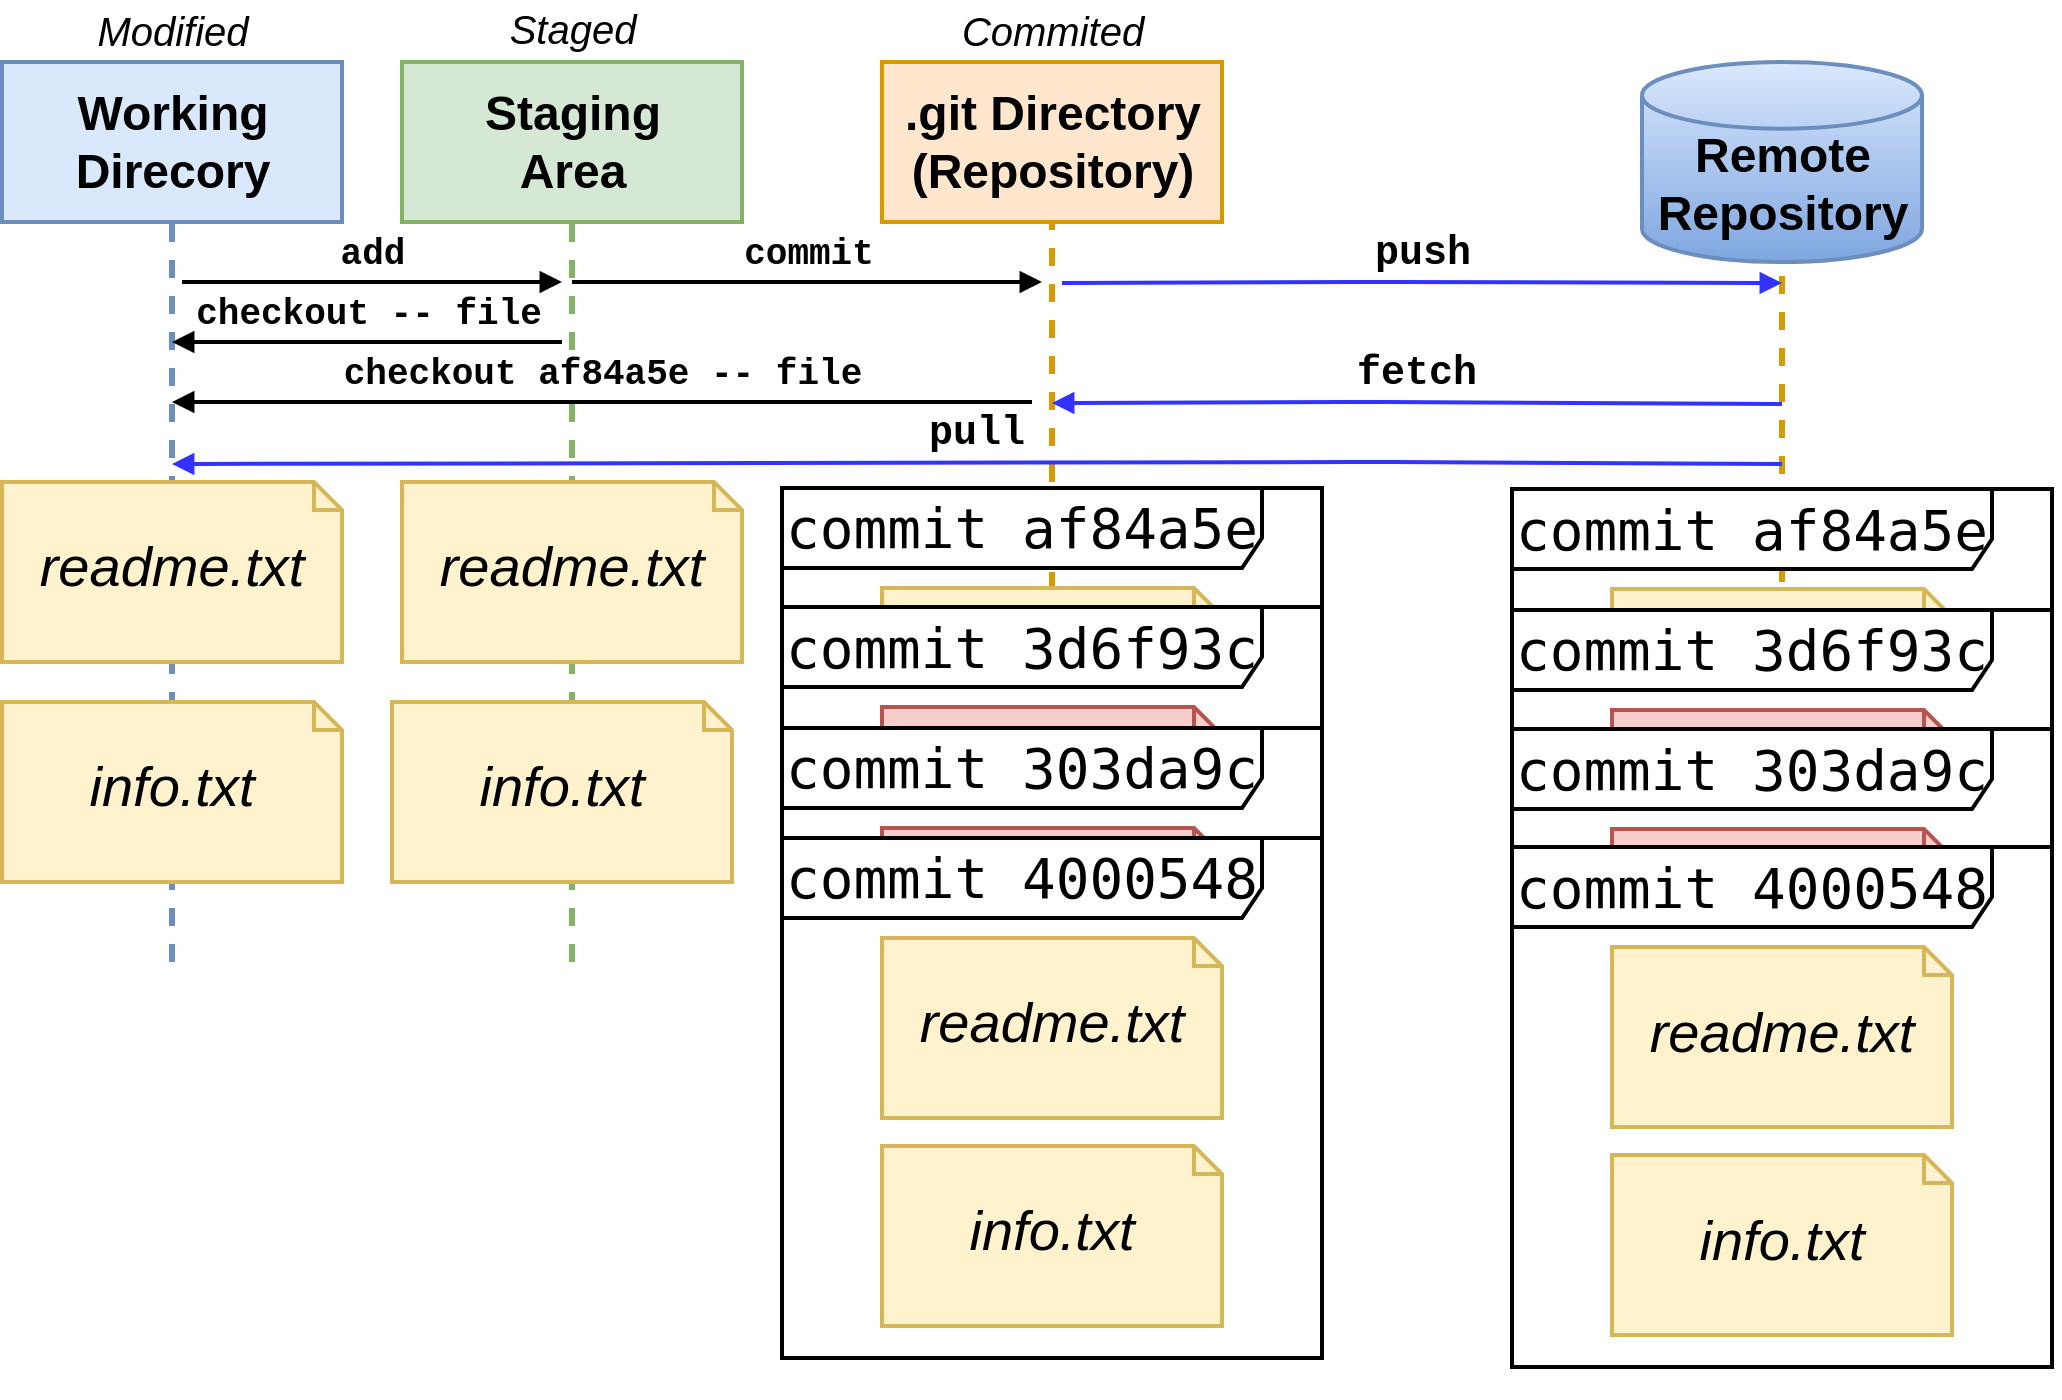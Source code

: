 <mxfile version="10.6.1" type="device"><diagram id="aoq1DbCRH0Eex9IWt6IT" name="Page-1"><mxGraphModel dx="842" dy="657" grid="0" gridSize="10" guides="1" tooltips="1" connect="1" arrows="1" fold="1" page="1" pageScale="1" pageWidth="1169" pageHeight="827" math="0" shadow="0"><root><mxCell id="0"/><mxCell id="1" parent="0"/><mxCell id="Ev2ssglDCKPvoKZEeSkC-5" value="&lt;font&gt;&lt;font&gt;&lt;font&gt;&lt;font&gt;&lt;font&gt;&lt;font&gt;&lt;font&gt;&lt;font&gt;&lt;font&gt;&lt;font&gt;&lt;font&gt;&lt;font&gt;&lt;font&gt;&lt;font&gt;&lt;font face=&quot;Courier New&quot; size=&quot;1&quot;&gt;&lt;b style=&quot;font-size: 18px&quot;&gt;add&lt;/b&gt;&lt;/font&gt;&lt;br&gt;&lt;/font&gt;&lt;/font&gt;&lt;/font&gt;&lt;/font&gt;&lt;/font&gt;&lt;/font&gt;&lt;/font&gt;&lt;/font&gt;&lt;/font&gt;&lt;/font&gt;&lt;/font&gt;&lt;/font&gt;&lt;/font&gt;&lt;/font&gt;" style="html=1;verticalAlign=bottom;startArrow=none;startFill=0;endArrow=block;startSize=8;strokeWidth=2;" parent="1" edge="1"><mxGeometry width="60" relative="1" as="geometry"><mxPoint x="170" y="230" as="sourcePoint"/><mxPoint x="360" y="230" as="targetPoint"/><Array as="points"><mxPoint x="301" y="230"/></Array></mxGeometry></mxCell><mxCell id="Ev2ssglDCKPvoKZEeSkC-7" value="&lt;i style=&quot;font-size: 20px;&quot;&gt;Modified&lt;/i&gt;&lt;br style=&quot;font-size: 20px;&quot;&gt;" style="text;html=1;resizable=0;points=[];autosize=1;align=center;verticalAlign=top;spacingTop=-4;fontSize=20;" parent="1" vertex="1"><mxGeometry x="135" y="90" width="60" height="20" as="geometry"/></mxCell><mxCell id="Ev2ssglDCKPvoKZEeSkC-8" value="&lt;i style=&quot;font-size: 20px;&quot;&gt;Staged&lt;/i&gt;&lt;br style=&quot;font-size: 20px;&quot;&gt;" style="text;html=1;resizable=0;points=[];autosize=1;align=center;verticalAlign=top;spacingTop=-4;fontSize=20;" parent="1" vertex="1"><mxGeometry x="335" y="89" width="60" height="20" as="geometry"/></mxCell><mxCell id="Ev2ssglDCKPvoKZEeSkC-9" value="&lt;i style=&quot;font-size: 20px;&quot;&gt;Commited&lt;/i&gt;&lt;br style=&quot;font-size: 20px;&quot;&gt;" style="text;html=1;resizable=0;points=[];autosize=1;align=center;verticalAlign=top;spacingTop=-4;fontSize=20;" parent="1" vertex="1"><mxGeometry x="570" y="90" width="70" height="20" as="geometry"/></mxCell><mxCell id="Ev2ssglDCKPvoKZEeSkC-10" value="Working&lt;br style=&quot;font-size: 24px;&quot;&gt;Direcory&lt;br style=&quot;font-size: 24px;&quot;&gt;" style="html=1;strokeWidth=2;fontSize=24;align=center;fontStyle=1;fillColor=#dae8fc;strokeColor=#6c8ebf;" parent="1" vertex="1"><mxGeometry x="80" y="120" width="170" height="80" as="geometry"/></mxCell><mxCell id="Ev2ssglDCKPvoKZEeSkC-11" value="Staging&lt;br&gt;Area&lt;br style=&quot;font-size: 24px&quot;&gt;" style="html=1;strokeWidth=2;fontSize=24;align=center;fontStyle=1;fillColor=#d5e8d4;strokeColor=#82b366;" parent="1" vertex="1"><mxGeometry x="280" y="120" width="170" height="80" as="geometry"/></mxCell><mxCell id="Ev2ssglDCKPvoKZEeSkC-12" value=".git Directory&lt;br&gt;(Repository)&lt;br style=&quot;font-size: 24px&quot;&gt;" style="html=1;strokeWidth=2;fontSize=24;align=center;fontStyle=1;fillColor=#ffe6cc;strokeColor=#d79b00;" parent="1" vertex="1"><mxGeometry x="520" y="120" width="170" height="80" as="geometry"/></mxCell><mxCell id="Ev2ssglDCKPvoKZEeSkC-13" value="" style="endArrow=none;dashed=1;html=1;strokeWidth=3;fontSize=28;entryX=0.5;entryY=1;entryDx=0;entryDy=0;fillColor=#dae8fc;strokeColor=#6c8ebf;" parent="1" target="Ev2ssglDCKPvoKZEeSkC-10" edge="1"><mxGeometry width="50" height="50" relative="1" as="geometry"><mxPoint x="165" y="570" as="sourcePoint"/><mxPoint x="130" y="260" as="targetPoint"/></mxGeometry></mxCell><mxCell id="Ev2ssglDCKPvoKZEeSkC-14" value="" style="endArrow=none;dashed=1;html=1;strokeWidth=3;fontSize=28;fillColor=#d5e8d4;strokeColor=#82b366;entryX=0.5;entryY=1;entryDx=0;entryDy=0;" parent="1" target="Ev2ssglDCKPvoKZEeSkC-11" edge="1"><mxGeometry width="50" height="50" relative="1" as="geometry"><mxPoint x="365" y="570" as="sourcePoint"/><mxPoint x="390" y="230" as="targetPoint"/></mxGeometry></mxCell><mxCell id="Ev2ssglDCKPvoKZEeSkC-15" value="" style="endArrow=none;dashed=1;html=1;strokeWidth=3;fontSize=28;entryX=0.5;entryY=1;entryDx=0;entryDy=0;fillColor=#ffe6cc;strokeColor=#d79b00;" parent="1" target="Ev2ssglDCKPvoKZEeSkC-12" edge="1"><mxGeometry width="50" height="50" relative="1" as="geometry"><mxPoint x="605" y="510" as="sourcePoint"/><mxPoint x="375" y="210" as="targetPoint"/></mxGeometry></mxCell><mxCell id="Ev2ssglDCKPvoKZEeSkC-16" value="&lt;font&gt;&lt;font&gt;&lt;font&gt;&lt;font&gt;&lt;font&gt;&lt;font&gt;&lt;font&gt;&lt;font&gt;&lt;font&gt;&lt;font&gt;&lt;font&gt;&lt;font&gt;&lt;font&gt;&lt;font&gt;&lt;font face=&quot;Courier New&quot; size=&quot;1&quot;&gt;&lt;b style=&quot;font-size: 18px&quot;&gt;commit&lt;/b&gt;&lt;/font&gt;&lt;br&gt;&lt;/font&gt;&lt;/font&gt;&lt;/font&gt;&lt;/font&gt;&lt;/font&gt;&lt;/font&gt;&lt;/font&gt;&lt;/font&gt;&lt;/font&gt;&lt;/font&gt;&lt;/font&gt;&lt;/font&gt;&lt;/font&gt;&lt;/font&gt;" style="html=1;verticalAlign=bottom;startArrow=none;startFill=0;endArrow=block;startSize=8;strokeWidth=2;" parent="1" edge="1"><mxGeometry width="60" relative="1" as="geometry"><mxPoint x="365" y="230" as="sourcePoint"/><mxPoint x="600" y="230" as="targetPoint"/><Array as="points"><mxPoint x="506" y="230"/></Array></mxGeometry></mxCell><mxCell id="Ev2ssglDCKPvoKZEeSkC-18" value="&lt;table&gt;&lt;tbody&gt;&lt;tr&gt;&lt;td&gt;&lt;div id=&quot;vt100&quot;&gt;&lt;pre&gt;&lt;span&gt;commit af84a5e&lt;/span&gt;&lt;/pre&gt;&lt;/div&gt;&lt;/td&gt;&lt;/tr&gt;&lt;/tbody&gt;&lt;/table&gt;" style="shape=umlFrame;whiteSpace=wrap;html=1;strokeWidth=2;fontSize=28;align=center;width=240;height=40;" parent="1" vertex="1"><mxGeometry x="470" y="333" width="270" height="160" as="geometry"/></mxCell><mxCell id="Ev2ssglDCKPvoKZEeSkC-19" value="readme.txt&lt;br&gt;" style="shape=note;whiteSpace=wrap;html=1;size=14;verticalAlign=middle;align=center;spacingTop=-6;strokeWidth=2;fontSize=28;fillColor=#fff2cc;strokeColor=#d6b656;fontStyle=2" parent="1" vertex="1"><mxGeometry x="520" y="383" width="170" height="90" as="geometry"/></mxCell><mxCell id="EZSeawMIcVtINb9Lh1oZ-3" value="readme.txt&lt;br&gt;" style="shape=note;whiteSpace=wrap;html=1;size=14;verticalAlign=middle;align=center;spacingTop=-6;strokeWidth=2;fontSize=28;fillColor=#fff2cc;strokeColor=#d6b656;fontStyle=2" parent="1" vertex="1"><mxGeometry x="280" y="330" width="170" height="90" as="geometry"/></mxCell><mxCell id="EZSeawMIcVtINb9Lh1oZ-4" value="readme.txt&lt;br&gt;" style="shape=note;whiteSpace=wrap;html=1;size=14;verticalAlign=middle;align=center;spacingTop=-6;strokeWidth=2;fontSize=28;fillColor=#fff2cc;strokeColor=#d6b656;fontStyle=2" parent="1" vertex="1"><mxGeometry x="80" y="330" width="170" height="90" as="geometry"/></mxCell><mxCell id="AhHsL2BmthQ_VF2tlvj9-5" value="" style="group" parent="1" vertex="1" connectable="0"><mxGeometry x="470" y="392.5" width="270" height="160" as="geometry"/></mxCell><mxCell id="AhHsL2BmthQ_VF2tlvj9-4" value="" style="rounded=0;whiteSpace=wrap;html=1;fontSize=24;" parent="AhHsL2BmthQ_VF2tlvj9-5" vertex="1"><mxGeometry width="270" height="160" as="geometry"/></mxCell><mxCell id="AhHsL2BmthQ_VF2tlvj9-2" value="&lt;table&gt;&lt;tbody&gt;&lt;tr&gt;&lt;td&gt;&lt;div id=&quot;vt100&quot;&gt;&lt;pre&gt;&lt;span&gt;commit &lt;/span&gt;3d6f93c&lt;/pre&gt;&lt;/div&gt;&lt;/td&gt;&lt;/tr&gt;&lt;/tbody&gt;&lt;/table&gt;" style="shape=umlFrame;whiteSpace=wrap;html=1;strokeWidth=2;fontSize=28;align=center;width=240;height=40;" parent="AhHsL2BmthQ_VF2tlvj9-5" vertex="1"><mxGeometry width="270" height="160" as="geometry"/></mxCell><mxCell id="AhHsL2BmthQ_VF2tlvj9-3" value="readme.txt&lt;br&gt;" style="shape=note;whiteSpace=wrap;html=1;size=14;verticalAlign=middle;align=center;spacingTop=-6;strokeWidth=2;fontSize=28;fillColor=#f8cecc;strokeColor=#b85450;fontStyle=2" parent="AhHsL2BmthQ_VF2tlvj9-5" vertex="1"><mxGeometry x="50" y="50" width="170" height="90" as="geometry"/></mxCell><mxCell id="AhHsL2BmthQ_VF2tlvj9-6" value="info.txt&lt;br&gt;" style="shape=note;whiteSpace=wrap;html=1;size=14;verticalAlign=middle;align=center;spacingTop=-6;strokeWidth=2;fontSize=28;fillColor=#fff2cc;strokeColor=#d6b656;fontStyle=2" parent="1" vertex="1"><mxGeometry x="80" y="440" width="170" height="90" as="geometry"/></mxCell><mxCell id="AhHsL2BmthQ_VF2tlvj9-7" value="info.txt&lt;br&gt;" style="shape=note;whiteSpace=wrap;html=1;size=14;verticalAlign=middle;align=center;spacingTop=-6;strokeWidth=2;fontSize=28;fillColor=#fff2cc;strokeColor=#d6b656;fontStyle=2" parent="1" vertex="1"><mxGeometry x="275" y="440" width="170" height="90" as="geometry"/></mxCell><mxCell id="AhHsL2BmthQ_VF2tlvj9-9" value="" style="group" parent="1" vertex="1" connectable="0"><mxGeometry x="470" y="453" width="270" height="335" as="geometry"/></mxCell><mxCell id="AhHsL2BmthQ_VF2tlvj9-10" value="" style="rounded=0;whiteSpace=wrap;html=1;fontSize=24;" parent="AhHsL2BmthQ_VF2tlvj9-9" vertex="1"><mxGeometry width="270" height="260" as="geometry"/></mxCell><mxCell id="AhHsL2BmthQ_VF2tlvj9-11" value="&lt;table&gt;&lt;tbody&gt;&lt;tr&gt;&lt;td&gt;&lt;div id=&quot;vt100&quot;&gt;&lt;pre&gt;&lt;span&gt;commit &lt;/span&gt;303da9c&lt;/pre&gt;&lt;/div&gt;&lt;/td&gt;&lt;/tr&gt;&lt;/tbody&gt;&lt;/table&gt;" style="shape=umlFrame;whiteSpace=wrap;html=1;strokeWidth=2;fontSize=28;align=center;width=240;height=40;" parent="AhHsL2BmthQ_VF2tlvj9-9" vertex="1"><mxGeometry width="270" height="260" as="geometry"/></mxCell><mxCell id="AhHsL2BmthQ_VF2tlvj9-12" value="readme.txt&lt;br&gt;" style="shape=note;whiteSpace=wrap;html=1;size=14;verticalAlign=middle;align=center;spacingTop=-6;strokeWidth=2;fontSize=28;fillColor=#f8cecc;strokeColor=#b85450;fontStyle=2" parent="AhHsL2BmthQ_VF2tlvj9-9" vertex="1"><mxGeometry x="50" y="50" width="170" height="90" as="geometry"/></mxCell><mxCell id="AhHsL2BmthQ_VF2tlvj9-13" value="info.txt&lt;br&gt;" style="shape=note;whiteSpace=wrap;html=1;size=14;verticalAlign=middle;align=center;spacingTop=-6;strokeWidth=2;fontSize=28;fillColor=#fff2cc;strokeColor=#d6b656;fontStyle=2" parent="AhHsL2BmthQ_VF2tlvj9-9" vertex="1"><mxGeometry x="50" y="154" width="170" height="90" as="geometry"/></mxCell><mxCell id="AhHsL2BmthQ_VF2tlvj9-16" value="" style="group" parent="AhHsL2BmthQ_VF2tlvj9-9" vertex="1" connectable="0"><mxGeometry y="55" width="270" height="280" as="geometry"/></mxCell><mxCell id="AhHsL2BmthQ_VF2tlvj9-17" value="" style="rounded=0;whiteSpace=wrap;html=1;fontSize=24;" parent="AhHsL2BmthQ_VF2tlvj9-16" vertex="1"><mxGeometry width="270" height="260" as="geometry"/></mxCell><mxCell id="AhHsL2BmthQ_VF2tlvj9-18" value="&lt;table&gt;&lt;tbody&gt;&lt;tr&gt;&lt;td&gt;&lt;div id=&quot;vt100&quot;&gt;&lt;pre&gt;&lt;span&gt;commit &lt;/span&gt;4000548&lt;/pre&gt;&lt;/div&gt;&lt;/td&gt;&lt;/tr&gt;&lt;/tbody&gt;&lt;/table&gt;" style="shape=umlFrame;whiteSpace=wrap;html=1;strokeWidth=2;fontSize=28;align=center;width=240;height=40;" parent="AhHsL2BmthQ_VF2tlvj9-16" vertex="1"><mxGeometry width="270" height="260" as="geometry"/></mxCell><mxCell id="AhHsL2BmthQ_VF2tlvj9-19" value="readme.txt&lt;br&gt;" style="shape=note;whiteSpace=wrap;html=1;size=14;verticalAlign=middle;align=center;spacingTop=-6;strokeWidth=2;fontSize=28;fillColor=#fff2cc;strokeColor=#d6b656;fontStyle=2" parent="AhHsL2BmthQ_VF2tlvj9-16" vertex="1"><mxGeometry x="50" y="50" width="170" height="90" as="geometry"/></mxCell><mxCell id="AhHsL2BmthQ_VF2tlvj9-20" value="info.txt&lt;br&gt;" style="shape=note;whiteSpace=wrap;html=1;size=14;verticalAlign=middle;align=center;spacingTop=-6;strokeWidth=2;fontSize=28;fillColor=#fff2cc;strokeColor=#d6b656;fontStyle=2" parent="AhHsL2BmthQ_VF2tlvj9-16" vertex="1"><mxGeometry x="50" y="154" width="170" height="90" as="geometry"/></mxCell><mxCell id="LhHAJP-W7fPu2jD_2m6a-4" value="" style="group" vertex="1" connectable="0" parent="1"><mxGeometry x="900" y="120" width="140" height="100" as="geometry"/></mxCell><mxCell id="LhHAJP-W7fPu2jD_2m6a-2" value="" style="strokeWidth=2;html=1;shape=mxgraph.flowchart.database;whiteSpace=wrap;fontSize=24;gradientColor=#7ea6e0;fillColor=#dae8fc;strokeColor=#6c8ebf;" vertex="1" parent="LhHAJP-W7fPu2jD_2m6a-4"><mxGeometry width="140" height="100" as="geometry"/></mxCell><mxCell id="LhHAJP-W7fPu2jD_2m6a-3" value="&lt;div style=&quot;text-align: center&quot;&gt;&lt;b&gt;Remote&lt;/b&gt;&lt;/div&gt;&lt;b&gt;&lt;div style=&quot;text-align: center&quot;&gt;&lt;b&gt;Repository&lt;/b&gt;&lt;/div&gt;&lt;/b&gt;" style="text;html=1;resizable=0;points=[];autosize=1;align=center;verticalAlign=top;spacingTop=-4;fontSize=24;fillColor=none;" vertex="1" parent="LhHAJP-W7fPu2jD_2m6a-4"><mxGeometry y="30" width="140" height="60" as="geometry"/></mxCell><mxCell id="LhHAJP-W7fPu2jD_2m6a-5" value="" style="endArrow=none;dashed=1;html=1;strokeWidth=3;fontSize=28;entryX=0.5;entryY=1;entryDx=0;entryDy=0;fillColor=#ffe6cc;strokeColor=#d79b00;" edge="1" parent="1"><mxGeometry width="50" height="50" relative="1" as="geometry"><mxPoint x="970" y="740" as="sourcePoint"/><mxPoint x="970" y="220" as="targetPoint"/></mxGeometry></mxCell><mxCell id="LhHAJP-W7fPu2jD_2m6a-6" value="&lt;table&gt;&lt;tbody&gt;&lt;tr&gt;&lt;td&gt;&lt;div id=&quot;vt100&quot;&gt;&lt;pre&gt;&lt;span&gt;commit af84a5e&lt;/span&gt;&lt;/pre&gt;&lt;/div&gt;&lt;/td&gt;&lt;/tr&gt;&lt;/tbody&gt;&lt;/table&gt;" style="shape=umlFrame;whiteSpace=wrap;html=1;strokeWidth=2;fontSize=28;align=center;width=240;height=40;" vertex="1" parent="1"><mxGeometry x="835" y="333.5" width="270" height="160" as="geometry"/></mxCell><mxCell id="LhHAJP-W7fPu2jD_2m6a-7" value="readme.txt&lt;br&gt;" style="shape=note;whiteSpace=wrap;html=1;size=14;verticalAlign=middle;align=center;spacingTop=-6;strokeWidth=2;fontSize=28;fillColor=#fff2cc;strokeColor=#d6b656;fontStyle=2" vertex="1" parent="1"><mxGeometry x="885" y="383.5" width="170" height="90" as="geometry"/></mxCell><mxCell id="LhHAJP-W7fPu2jD_2m6a-8" value="" style="group" vertex="1" connectable="0" parent="1"><mxGeometry x="835" y="394" width="270" height="160" as="geometry"/></mxCell><mxCell id="LhHAJP-W7fPu2jD_2m6a-9" value="" style="rounded=0;whiteSpace=wrap;html=1;fontSize=24;" vertex="1" parent="LhHAJP-W7fPu2jD_2m6a-8"><mxGeometry width="270" height="160" as="geometry"/></mxCell><mxCell id="LhHAJP-W7fPu2jD_2m6a-10" value="&lt;table&gt;&lt;tbody&gt;&lt;tr&gt;&lt;td&gt;&lt;div id=&quot;vt100&quot;&gt;&lt;pre&gt;&lt;span&gt;commit &lt;/span&gt;3d6f93c&lt;/pre&gt;&lt;/div&gt;&lt;/td&gt;&lt;/tr&gt;&lt;/tbody&gt;&lt;/table&gt;" style="shape=umlFrame;whiteSpace=wrap;html=1;strokeWidth=2;fontSize=28;align=center;width=240;height=40;" vertex="1" parent="LhHAJP-W7fPu2jD_2m6a-8"><mxGeometry width="270" height="160" as="geometry"/></mxCell><mxCell id="LhHAJP-W7fPu2jD_2m6a-11" value="readme.txt&lt;br&gt;" style="shape=note;whiteSpace=wrap;html=1;size=14;verticalAlign=middle;align=center;spacingTop=-6;strokeWidth=2;fontSize=28;fillColor=#f8cecc;strokeColor=#b85450;fontStyle=2" vertex="1" parent="LhHAJP-W7fPu2jD_2m6a-8"><mxGeometry x="50" y="50" width="170" height="90" as="geometry"/></mxCell><mxCell id="LhHAJP-W7fPu2jD_2m6a-12" value="" style="group" vertex="1" connectable="0" parent="1"><mxGeometry x="839" y="432.5" width="270" height="339" as="geometry"/></mxCell><mxCell id="LhHAJP-W7fPu2jD_2m6a-13" value="" style="rounded=0;whiteSpace=wrap;html=1;fontSize=24;" vertex="1" parent="LhHAJP-W7fPu2jD_2m6a-12"><mxGeometry x="-4" y="21" width="270" height="260" as="geometry"/></mxCell><mxCell id="LhHAJP-W7fPu2jD_2m6a-14" value="&lt;table&gt;&lt;tbody&gt;&lt;tr&gt;&lt;td&gt;&lt;div id=&quot;vt100&quot;&gt;&lt;pre&gt;&lt;span&gt;commit &lt;/span&gt;303da9c&lt;/pre&gt;&lt;/div&gt;&lt;/td&gt;&lt;/tr&gt;&lt;/tbody&gt;&lt;/table&gt;" style="shape=umlFrame;whiteSpace=wrap;html=1;strokeWidth=2;fontSize=28;align=center;width=240;height=40;" vertex="1" parent="LhHAJP-W7fPu2jD_2m6a-12"><mxGeometry x="-4" y="21" width="270" height="260" as="geometry"/></mxCell><mxCell id="LhHAJP-W7fPu2jD_2m6a-15" value="readme.txt&lt;br&gt;" style="shape=note;whiteSpace=wrap;html=1;size=14;verticalAlign=middle;align=center;spacingTop=-6;strokeWidth=2;fontSize=28;fillColor=#f8cecc;strokeColor=#b85450;fontStyle=2" vertex="1" parent="LhHAJP-W7fPu2jD_2m6a-12"><mxGeometry x="46" y="71" width="170" height="90" as="geometry"/></mxCell><mxCell id="LhHAJP-W7fPu2jD_2m6a-16" value="info.txt&lt;br&gt;" style="shape=note;whiteSpace=wrap;html=1;size=14;verticalAlign=middle;align=center;spacingTop=-6;strokeWidth=2;fontSize=28;fillColor=#fff2cc;strokeColor=#d6b656;fontStyle=2" vertex="1" parent="LhHAJP-W7fPu2jD_2m6a-12"><mxGeometry x="46" y="175" width="170" height="90" as="geometry"/></mxCell><mxCell id="LhHAJP-W7fPu2jD_2m6a-17" value="" style="group" vertex="1" connectable="0" parent="LhHAJP-W7fPu2jD_2m6a-12"><mxGeometry y="59" width="270" height="280" as="geometry"/></mxCell><mxCell id="LhHAJP-W7fPu2jD_2m6a-18" value="" style="rounded=0;whiteSpace=wrap;html=1;fontSize=24;" vertex="1" parent="LhHAJP-W7fPu2jD_2m6a-17"><mxGeometry x="-4" y="21" width="270" height="260" as="geometry"/></mxCell><mxCell id="LhHAJP-W7fPu2jD_2m6a-19" value="&lt;table&gt;&lt;tbody&gt;&lt;tr&gt;&lt;td&gt;&lt;div id=&quot;vt100&quot;&gt;&lt;pre&gt;&lt;span&gt;commit &lt;/span&gt;4000548&lt;/pre&gt;&lt;/div&gt;&lt;/td&gt;&lt;/tr&gt;&lt;/tbody&gt;&lt;/table&gt;" style="shape=umlFrame;whiteSpace=wrap;html=1;strokeWidth=2;fontSize=28;align=center;width=240;height=40;" vertex="1" parent="LhHAJP-W7fPu2jD_2m6a-17"><mxGeometry x="-4" y="21" width="270" height="260" as="geometry"/></mxCell><mxCell id="LhHAJP-W7fPu2jD_2m6a-20" value="readme.txt&lt;br&gt;" style="shape=note;whiteSpace=wrap;html=1;size=14;verticalAlign=middle;align=center;spacingTop=-6;strokeWidth=2;fontSize=28;fillColor=#fff2cc;strokeColor=#d6b656;fontStyle=2" vertex="1" parent="LhHAJP-W7fPu2jD_2m6a-17"><mxGeometry x="46" y="71" width="170" height="90" as="geometry"/></mxCell><mxCell id="LhHAJP-W7fPu2jD_2m6a-21" value="info.txt&lt;br&gt;" style="shape=note;whiteSpace=wrap;html=1;size=14;verticalAlign=middle;align=center;spacingTop=-6;strokeWidth=2;fontSize=28;fillColor=#fff2cc;strokeColor=#d6b656;fontStyle=2" vertex="1" parent="LhHAJP-W7fPu2jD_2m6a-17"><mxGeometry x="46" y="175" width="170" height="90" as="geometry"/></mxCell><mxCell id="LhHAJP-W7fPu2jD_2m6a-22" value="&lt;font&gt;&lt;font&gt;&lt;font&gt;&lt;font&gt;&lt;font&gt;&lt;font&gt;&lt;font&gt;&lt;font&gt;&lt;font&gt;&lt;font&gt;&lt;font&gt;&lt;font&gt;&lt;font&gt;&lt;font&gt;&lt;font face=&quot;Courier New&quot; size=&quot;1&quot;&gt;&lt;b style=&quot;font-size: 20px&quot;&gt;push&lt;/b&gt;&lt;/font&gt;&lt;br&gt;&lt;/font&gt;&lt;/font&gt;&lt;/font&gt;&lt;/font&gt;&lt;/font&gt;&lt;/font&gt;&lt;/font&gt;&lt;/font&gt;&lt;/font&gt;&lt;/font&gt;&lt;/font&gt;&lt;/font&gt;&lt;/font&gt;&lt;/font&gt;" style="html=1;verticalAlign=bottom;startArrow=none;startFill=0;endArrow=block;startSize=6;strokeWidth=2;endSize=6;strokeColor=#3333FF;" edge="1" parent="1"><mxGeometry width="60" relative="1" as="geometry"><mxPoint x="610" y="230.5" as="sourcePoint"/><mxPoint x="970" y="230.5" as="targetPoint"/><Array as="points"><mxPoint x="766" y="230"/></Array></mxGeometry></mxCell><mxCell id="LhHAJP-W7fPu2jD_2m6a-23" value="&lt;font&gt;&lt;font&gt;&lt;font&gt;&lt;font&gt;&lt;font&gt;&lt;font&gt;&lt;font&gt;&lt;font&gt;&lt;font&gt;&lt;font&gt;&lt;font&gt;&lt;font&gt;&lt;font&gt;&lt;font&gt;&lt;font face=&quot;Courier New&quot; size=&quot;1&quot;&gt;&lt;b style=&quot;font-size: 20px&quot;&gt;fetch&lt;/b&gt;&lt;/font&gt;&lt;br&gt;&lt;/font&gt;&lt;/font&gt;&lt;/font&gt;&lt;/font&gt;&lt;/font&gt;&lt;/font&gt;&lt;/font&gt;&lt;/font&gt;&lt;/font&gt;&lt;/font&gt;&lt;/font&gt;&lt;/font&gt;&lt;/font&gt;&lt;/font&gt;" style="html=1;verticalAlign=bottom;startArrow=block;startFill=1;endArrow=none;startSize=6;strokeWidth=2;endFill=0;endSize=6;strokeColor=#3333FF;" edge="1" parent="1"><mxGeometry width="60" relative="1" as="geometry"><mxPoint x="605" y="290.5" as="sourcePoint"/><mxPoint x="970" y="291" as="targetPoint"/><Array as="points"><mxPoint x="761" y="290"/></Array></mxGeometry></mxCell><mxCell id="LhHAJP-W7fPu2jD_2m6a-24" value="&lt;font&gt;&lt;font&gt;&lt;font&gt;&lt;font&gt;&lt;font&gt;&lt;font&gt;&lt;font&gt;&lt;font&gt;&lt;font&gt;&lt;font&gt;&lt;font&gt;&lt;font&gt;&lt;font&gt;&lt;font&gt;&lt;font face=&quot;Courier New&quot; size=&quot;1&quot;&gt;&lt;b style=&quot;font-size: 18px&quot;&gt;checkout -- file&lt;/b&gt;&lt;/font&gt;&lt;br&gt;&lt;/font&gt;&lt;/font&gt;&lt;/font&gt;&lt;/font&gt;&lt;/font&gt;&lt;/font&gt;&lt;/font&gt;&lt;/font&gt;&lt;/font&gt;&lt;/font&gt;&lt;/font&gt;&lt;/font&gt;&lt;/font&gt;&lt;/font&gt;" style="html=1;verticalAlign=bottom;startArrow=block;startFill=1;endArrow=none;startSize=6;strokeWidth=2;endSize=6;endFill=0;" edge="1" parent="1"><mxGeometry width="60" relative="1" as="geometry"><mxPoint x="165" y="260" as="sourcePoint"/><mxPoint x="360.0" y="260" as="targetPoint"/></mxGeometry></mxCell><mxCell id="LhHAJP-W7fPu2jD_2m6a-26" value="&lt;font&gt;&lt;font&gt;&lt;font&gt;&lt;font&gt;&lt;font&gt;&lt;font&gt;&lt;font&gt;&lt;font&gt;&lt;font&gt;&lt;font&gt;&lt;font&gt;&lt;font&gt;&lt;font&gt;&lt;font&gt;&lt;font face=&quot;Courier New&quot; size=&quot;1&quot;&gt;&lt;b style=&quot;font-size: 18px&quot;&gt;checkout af84a5e -- file&lt;/b&gt;&lt;/font&gt;&lt;br&gt;&lt;/font&gt;&lt;/font&gt;&lt;/font&gt;&lt;/font&gt;&lt;/font&gt;&lt;/font&gt;&lt;/font&gt;&lt;/font&gt;&lt;/font&gt;&lt;/font&gt;&lt;/font&gt;&lt;/font&gt;&lt;/font&gt;&lt;/font&gt;" style="html=1;verticalAlign=bottom;startArrow=block;startFill=1;endArrow=none;startSize=6;strokeWidth=2;endSize=6;endFill=0;" edge="1" parent="1"><mxGeometry width="60" relative="1" as="geometry"><mxPoint x="165" y="290" as="sourcePoint"/><mxPoint x="595" y="290" as="targetPoint"/></mxGeometry></mxCell><mxCell id="LhHAJP-W7fPu2jD_2m6a-28" value="&lt;font&gt;&lt;font&gt;&lt;font&gt;&lt;font&gt;&lt;font&gt;&lt;font&gt;&lt;font&gt;&lt;font&gt;&lt;font&gt;&lt;font&gt;&lt;font&gt;&lt;font&gt;&lt;font&gt;&lt;font&gt;&lt;font face=&quot;Courier New&quot; size=&quot;1&quot;&gt;&lt;b style=&quot;font-size: 20px&quot;&gt;pull&lt;/b&gt;&lt;/font&gt;&lt;br&gt;&lt;/font&gt;&lt;/font&gt;&lt;/font&gt;&lt;/font&gt;&lt;/font&gt;&lt;/font&gt;&lt;/font&gt;&lt;/font&gt;&lt;/font&gt;&lt;/font&gt;&lt;/font&gt;&lt;/font&gt;&lt;/font&gt;&lt;/font&gt;" style="html=1;verticalAlign=bottom;startArrow=block;startFill=1;endArrow=none;startSize=6;strokeWidth=2;endFill=0;endSize=6;strokeColor=#3333FF;labelBackgroundColor=none;" edge="1" parent="1"><mxGeometry width="60" relative="1" as="geometry"><mxPoint x="165" y="321" as="sourcePoint"/><mxPoint x="970" y="321" as="targetPoint"/><Array as="points"><mxPoint x="766" y="320"/></Array></mxGeometry></mxCell></root></mxGraphModel></diagram></mxfile>